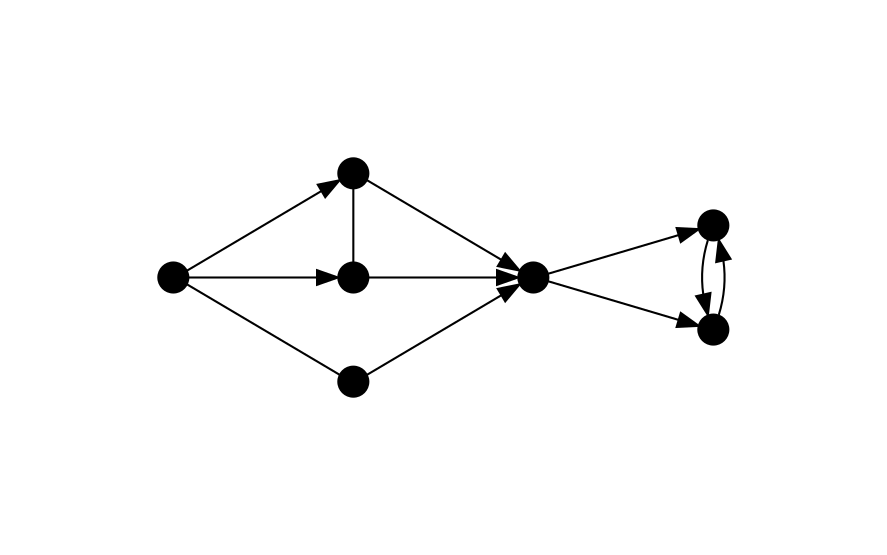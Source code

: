 digraph A {

  rankdir=LR;
  center=true; margin=1; 
  ranksep=1;
  nodesep=0.5; 

  node [shape=point,  height=".2", width=".2"];

  g->{d,f};
  {d,e,f}->c->{a,b};
  a->b->a;
  
 { edge [arrowhead=none];  
  g->e;
  d->f;
  }

  {rank=same; d;f;}
  {rank=same; a;b;}


}